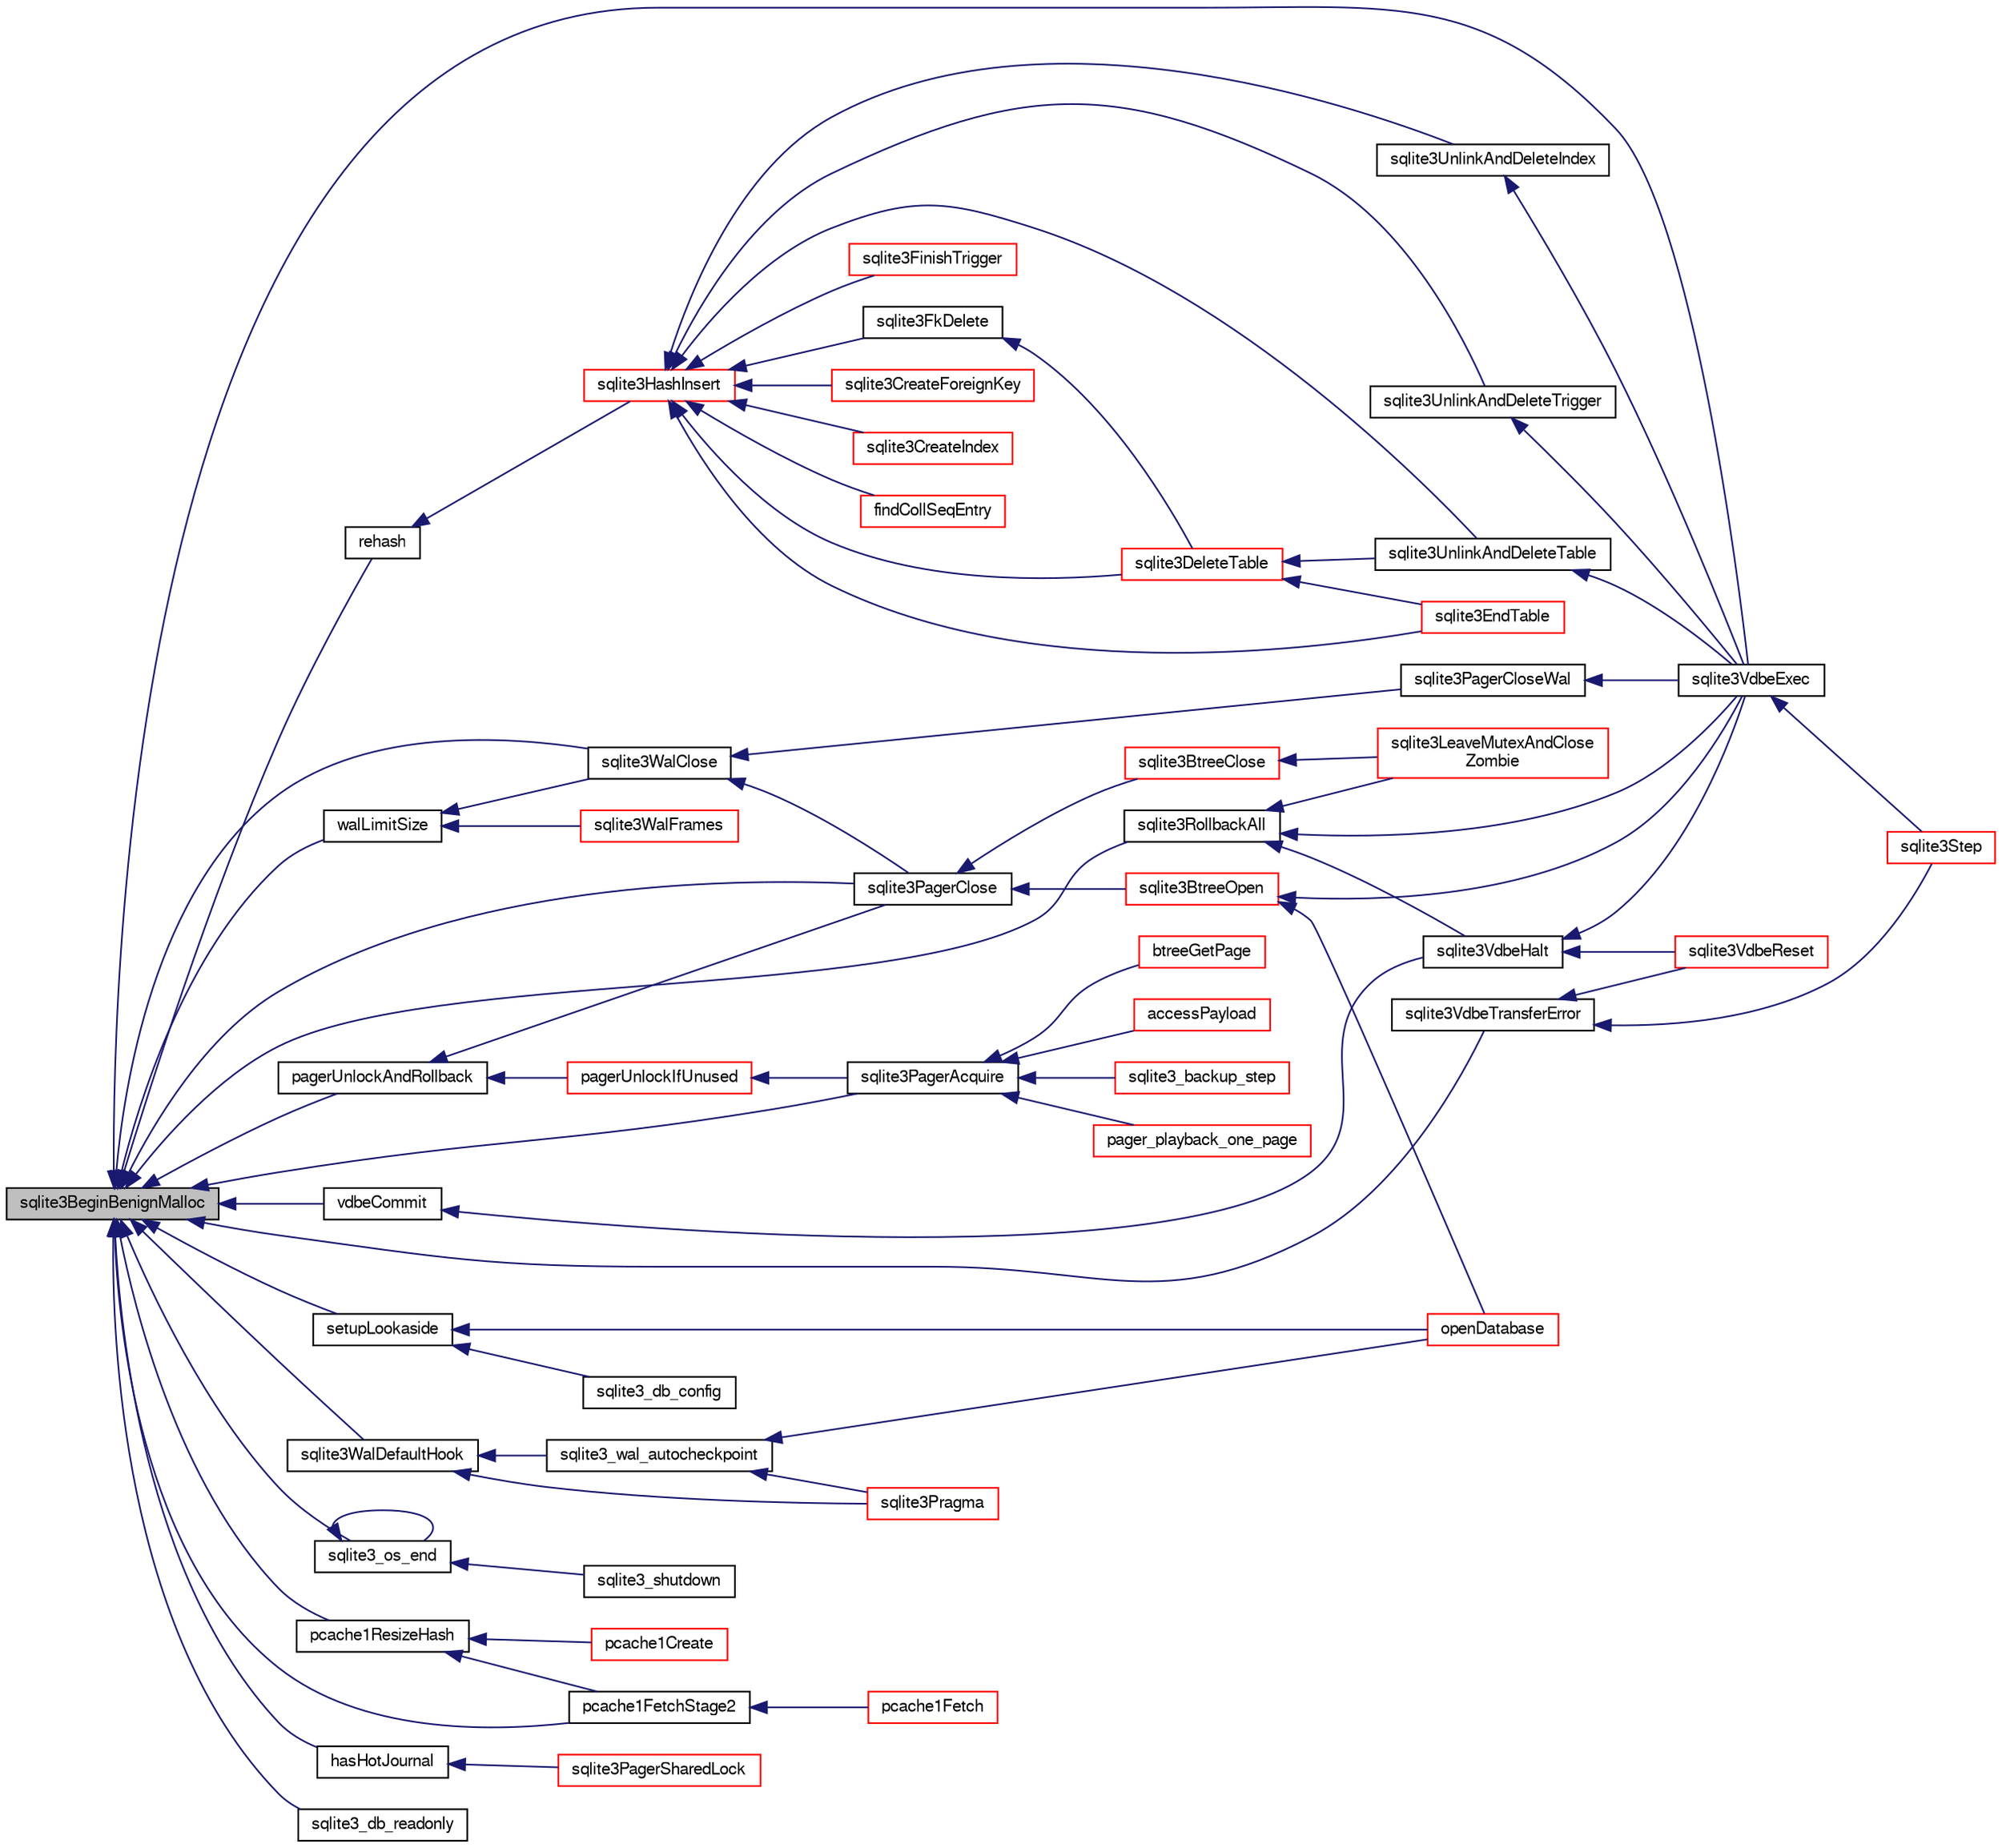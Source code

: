 digraph "sqlite3BeginBenignMalloc"
{
  edge [fontname="FreeSans",fontsize="10",labelfontname="FreeSans",labelfontsize="10"];
  node [fontname="FreeSans",fontsize="10",shape=record];
  rankdir="LR";
  Node428298 [label="sqlite3BeginBenignMalloc",height=0.2,width=0.4,color="black", fillcolor="grey75", style="filled", fontcolor="black"];
  Node428298 -> Node428299 [dir="back",color="midnightblue",fontsize="10",style="solid",fontname="FreeSans"];
  Node428299 [label="rehash",height=0.2,width=0.4,color="black", fillcolor="white", style="filled",URL="$sqlite3_8c.html#a4851529638f6c7af16239ee6e2dcc628"];
  Node428299 -> Node428300 [dir="back",color="midnightblue",fontsize="10",style="solid",fontname="FreeSans"];
  Node428300 [label="sqlite3HashInsert",height=0.2,width=0.4,color="red", fillcolor="white", style="filled",URL="$sqlite3_8c.html#aebbc6c13b3c139d5f3463938f441da3d"];
  Node428300 -> Node428301 [dir="back",color="midnightblue",fontsize="10",style="solid",fontname="FreeSans"];
  Node428301 [label="sqlite3UnlinkAndDeleteIndex",height=0.2,width=0.4,color="black", fillcolor="white", style="filled",URL="$sqlite3_8c.html#a889f2dcb438c56db37a6d61e9f25e244"];
  Node428301 -> Node428302 [dir="back",color="midnightblue",fontsize="10",style="solid",fontname="FreeSans"];
  Node428302 [label="sqlite3VdbeExec",height=0.2,width=0.4,color="black", fillcolor="white", style="filled",URL="$sqlite3_8c.html#a8ce40a614bdc56719c4d642b1e4dfb21"];
  Node428302 -> Node428303 [dir="back",color="midnightblue",fontsize="10",style="solid",fontname="FreeSans"];
  Node428303 [label="sqlite3Step",height=0.2,width=0.4,color="red", fillcolor="white", style="filled",URL="$sqlite3_8c.html#a3f2872e873e2758a4beedad1d5113554"];
  Node428300 -> Node428430 [dir="back",color="midnightblue",fontsize="10",style="solid",fontname="FreeSans"];
  Node428430 [label="sqlite3DeleteTable",height=0.2,width=0.4,color="red", fillcolor="white", style="filled",URL="$sqlite3_8c.html#a7fd3d507375a381a3807f92735318973"];
  Node428430 -> Node428432 [dir="back",color="midnightblue",fontsize="10",style="solid",fontname="FreeSans"];
  Node428432 [label="sqlite3UnlinkAndDeleteTable",height=0.2,width=0.4,color="black", fillcolor="white", style="filled",URL="$sqlite3_8c.html#a9733677716a49de464f86fff164e9a1b"];
  Node428432 -> Node428302 [dir="back",color="midnightblue",fontsize="10",style="solid",fontname="FreeSans"];
  Node428430 -> Node428344 [dir="back",color="midnightblue",fontsize="10",style="solid",fontname="FreeSans"];
  Node428344 [label="sqlite3EndTable",height=0.2,width=0.4,color="red", fillcolor="white", style="filled",URL="$sqlite3_8c.html#a7b5f2c66c0f0b6f819d970ca389768b0"];
  Node428300 -> Node428432 [dir="back",color="midnightblue",fontsize="10",style="solid",fontname="FreeSans"];
  Node428300 -> Node428344 [dir="back",color="midnightblue",fontsize="10",style="solid",fontname="FreeSans"];
  Node428300 -> Node428462 [dir="back",color="midnightblue",fontsize="10",style="solid",fontname="FreeSans"];
  Node428462 [label="sqlite3CreateForeignKey",height=0.2,width=0.4,color="red", fillcolor="white", style="filled",URL="$sqlite3_8c.html#a60425130ff4f583e63d3540525d3cd3a"];
  Node428300 -> Node428341 [dir="back",color="midnightblue",fontsize="10",style="solid",fontname="FreeSans"];
  Node428341 [label="sqlite3CreateIndex",height=0.2,width=0.4,color="red", fillcolor="white", style="filled",URL="$sqlite3_8c.html#a8dbe5e590ab6c58a8c45f34f7c81e825"];
  Node428300 -> Node428562 [dir="back",color="midnightblue",fontsize="10",style="solid",fontname="FreeSans"];
  Node428562 [label="findCollSeqEntry",height=0.2,width=0.4,color="red", fillcolor="white", style="filled",URL="$sqlite3_8c.html#aaf9ae07c81dca508e137b5880e94aa98"];
  Node428300 -> Node428504 [dir="back",color="midnightblue",fontsize="10",style="solid",fontname="FreeSans"];
  Node428504 [label="sqlite3FkDelete",height=0.2,width=0.4,color="black", fillcolor="white", style="filled",URL="$sqlite3_8c.html#a59a33da6c4e11d3f99b15eafdc01f013"];
  Node428504 -> Node428430 [dir="back",color="midnightblue",fontsize="10",style="solid",fontname="FreeSans"];
  Node428300 -> Node428478 [dir="back",color="midnightblue",fontsize="10",style="solid",fontname="FreeSans"];
  Node428478 [label="sqlite3FinishTrigger",height=0.2,width=0.4,color="red", fillcolor="white", style="filled",URL="$sqlite3_8c.html#a15231afa0ac739363aee4cdb88380886"];
  Node428300 -> Node428542 [dir="back",color="midnightblue",fontsize="10",style="solid",fontname="FreeSans"];
  Node428542 [label="sqlite3UnlinkAndDeleteTrigger",height=0.2,width=0.4,color="black", fillcolor="white", style="filled",URL="$sqlite3_8c.html#aa779646f1e1667b589b01dd8b494a53c"];
  Node428542 -> Node428302 [dir="back",color="midnightblue",fontsize="10",style="solid",fontname="FreeSans"];
  Node428298 -> Node428609 [dir="back",color="midnightblue",fontsize="10",style="solid",fontname="FreeSans"];
  Node428609 [label="sqlite3_os_end",height=0.2,width=0.4,color="black", fillcolor="white", style="filled",URL="$sqlite3_8h.html#a2288c95881ecca13d994e42b6a958906"];
  Node428609 -> Node428609 [dir="back",color="midnightblue",fontsize="10",style="solid",fontname="FreeSans"];
  Node428609 -> Node428610 [dir="back",color="midnightblue",fontsize="10",style="solid",fontname="FreeSans"];
  Node428610 [label="sqlite3_shutdown",height=0.2,width=0.4,color="black", fillcolor="white", style="filled",URL="$sqlite3_8h.html#aeaf9947fe863ba3d3aca061475e3af2e"];
  Node428298 -> Node428611 [dir="back",color="midnightblue",fontsize="10",style="solid",fontname="FreeSans"];
  Node428611 [label="pcache1ResizeHash",height=0.2,width=0.4,color="black", fillcolor="white", style="filled",URL="$sqlite3_8c.html#a7795922581c79a689c6e954dad69c037"];
  Node428611 -> Node428612 [dir="back",color="midnightblue",fontsize="10",style="solid",fontname="FreeSans"];
  Node428612 [label="pcache1Create",height=0.2,width=0.4,color="red", fillcolor="white", style="filled",URL="$sqlite3_8c.html#a44cfeb7ecaf2b6aa54934d3deaee8919"];
  Node428611 -> Node428775 [dir="back",color="midnightblue",fontsize="10",style="solid",fontname="FreeSans"];
  Node428775 [label="pcache1FetchStage2",height=0.2,width=0.4,color="black", fillcolor="white", style="filled",URL="$sqlite3_8c.html#a30a4ee80ec88f9eb4ade1424d99585b5"];
  Node428775 -> Node428776 [dir="back",color="midnightblue",fontsize="10",style="solid",fontname="FreeSans"];
  Node428776 [label="pcache1Fetch",height=0.2,width=0.4,color="red", fillcolor="white", style="filled",URL="$sqlite3_8c.html#a745bc37e2a945b10e6b23a6fe6c35411"];
  Node428298 -> Node428775 [dir="back",color="midnightblue",fontsize="10",style="solid",fontname="FreeSans"];
  Node428298 -> Node428708 [dir="back",color="midnightblue",fontsize="10",style="solid",fontname="FreeSans"];
  Node428708 [label="pagerUnlockAndRollback",height=0.2,width=0.4,color="black", fillcolor="white", style="filled",URL="$sqlite3_8c.html#a02d96b7bf62c3b13ba905d168914518c"];
  Node428708 -> Node428709 [dir="back",color="midnightblue",fontsize="10",style="solid",fontname="FreeSans"];
  Node428709 [label="sqlite3PagerClose",height=0.2,width=0.4,color="black", fillcolor="white", style="filled",URL="$sqlite3_8c.html#af94b1f96b60689fd09422cce2c85f53f"];
  Node428709 -> Node428628 [dir="back",color="midnightblue",fontsize="10",style="solid",fontname="FreeSans"];
  Node428628 [label="sqlite3BtreeOpen",height=0.2,width=0.4,color="red", fillcolor="white", style="filled",URL="$sqlite3_8c.html#a13dcb44dc34af6ce9d38de9c5aa975f9"];
  Node428628 -> Node428302 [dir="back",color="midnightblue",fontsize="10",style="solid",fontname="FreeSans"];
  Node428628 -> Node428536 [dir="back",color="midnightblue",fontsize="10",style="solid",fontname="FreeSans"];
  Node428536 [label="openDatabase",height=0.2,width=0.4,color="red", fillcolor="white", style="filled",URL="$sqlite3_8c.html#a6a9c3bc3a64234e863413f41db473758"];
  Node428709 -> Node428683 [dir="back",color="midnightblue",fontsize="10",style="solid",fontname="FreeSans"];
  Node428683 [label="sqlite3BtreeClose",height=0.2,width=0.4,color="red", fillcolor="white", style="filled",URL="$sqlite3_8c.html#a729b65009b66a99200496b09c124df01"];
  Node428683 -> Node428530 [dir="back",color="midnightblue",fontsize="10",style="solid",fontname="FreeSans"];
  Node428530 [label="sqlite3LeaveMutexAndClose\lZombie",height=0.2,width=0.4,color="red", fillcolor="white", style="filled",URL="$sqlite3_8c.html#afe3a37c29dcb0fe9fc15fe07a3976f59"];
  Node428708 -> Node428710 [dir="back",color="midnightblue",fontsize="10",style="solid",fontname="FreeSans"];
  Node428710 [label="pagerUnlockIfUnused",height=0.2,width=0.4,color="red", fillcolor="white", style="filled",URL="$sqlite3_8c.html#abf547f4276efb6f10262f7fde1e4d065"];
  Node428710 -> Node428711 [dir="back",color="midnightblue",fontsize="10",style="solid",fontname="FreeSans"];
  Node428711 [label="sqlite3PagerAcquire",height=0.2,width=0.4,color="black", fillcolor="white", style="filled",URL="$sqlite3_8c.html#a22a53daafd2bd778cda390312651f994"];
  Node428711 -> Node428702 [dir="back",color="midnightblue",fontsize="10",style="solid",fontname="FreeSans"];
  Node428702 [label="pager_playback_one_page",height=0.2,width=0.4,color="red", fillcolor="white", style="filled",URL="$sqlite3_8c.html#adfca1dee9939482792fe2b4ed982d00e"];
  Node428711 -> Node428712 [dir="back",color="midnightblue",fontsize="10",style="solid",fontname="FreeSans"];
  Node428712 [label="btreeGetPage",height=0.2,width=0.4,color="red", fillcolor="white", style="filled",URL="$sqlite3_8c.html#ac59679e30ceb0190614fbd19a7feb6de"];
  Node428711 -> Node428677 [dir="back",color="midnightblue",fontsize="10",style="solid",fontname="FreeSans"];
  Node428677 [label="accessPayload",height=0.2,width=0.4,color="red", fillcolor="white", style="filled",URL="$sqlite3_8c.html#acf70e6d3cb6afd54d677b3dffb6959d2"];
  Node428711 -> Node428514 [dir="back",color="midnightblue",fontsize="10",style="solid",fontname="FreeSans"];
  Node428514 [label="sqlite3_backup_step",height=0.2,width=0.4,color="red", fillcolor="white", style="filled",URL="$sqlite3_8h.html#a1699b75e98d082eebc465a9e64c35269"];
  Node428298 -> Node428709 [dir="back",color="midnightblue",fontsize="10",style="solid",fontname="FreeSans"];
  Node428298 -> Node428777 [dir="back",color="midnightblue",fontsize="10",style="solid",fontname="FreeSans"];
  Node428777 [label="hasHotJournal",height=0.2,width=0.4,color="black", fillcolor="white", style="filled",URL="$sqlite3_8c.html#a875dc699b7a0e8ab6ba19170e5096d5e"];
  Node428777 -> Node428704 [dir="back",color="midnightblue",fontsize="10",style="solid",fontname="FreeSans"];
  Node428704 [label="sqlite3PagerSharedLock",height=0.2,width=0.4,color="red", fillcolor="white", style="filled",URL="$sqlite3_8c.html#a58c197b629fb6eaacf96c7add57c70df"];
  Node428298 -> Node428711 [dir="back",color="midnightblue",fontsize="10",style="solid",fontname="FreeSans"];
  Node428298 -> Node428778 [dir="back",color="midnightblue",fontsize="10",style="solid",fontname="FreeSans"];
  Node428778 [label="walLimitSize",height=0.2,width=0.4,color="black", fillcolor="white", style="filled",URL="$sqlite3_8c.html#a7d814227c8fb4a3441c42e9f2fdade3b"];
  Node428778 -> Node428779 [dir="back",color="midnightblue",fontsize="10",style="solid",fontname="FreeSans"];
  Node428779 [label="sqlite3WalClose",height=0.2,width=0.4,color="black", fillcolor="white", style="filled",URL="$sqlite3_8c.html#abfd7d36ec6ea41ecb2717dd4c6b0571e"];
  Node428779 -> Node428709 [dir="back",color="midnightblue",fontsize="10",style="solid",fontname="FreeSans"];
  Node428779 -> Node428780 [dir="back",color="midnightblue",fontsize="10",style="solid",fontname="FreeSans"];
  Node428780 [label="sqlite3PagerCloseWal",height=0.2,width=0.4,color="black", fillcolor="white", style="filled",URL="$sqlite3_8c.html#ac62d7d3d29214a7cad25fdd88e7c7a74"];
  Node428780 -> Node428302 [dir="back",color="midnightblue",fontsize="10",style="solid",fontname="FreeSans"];
  Node428778 -> Node428754 [dir="back",color="midnightblue",fontsize="10",style="solid",fontname="FreeSans"];
  Node428754 [label="sqlite3WalFrames",height=0.2,width=0.4,color="red", fillcolor="white", style="filled",URL="$sqlite3_8c.html#af9606aac275558d3b96c83b2bff2d717"];
  Node428298 -> Node428779 [dir="back",color="midnightblue",fontsize="10",style="solid",fontname="FreeSans"];
  Node428298 -> Node428637 [dir="back",color="midnightblue",fontsize="10",style="solid",fontname="FreeSans"];
  Node428637 [label="vdbeCommit",height=0.2,width=0.4,color="black", fillcolor="white", style="filled",URL="$sqlite3_8c.html#a5d7f1e0625451b987728f600cfe1b92d"];
  Node428637 -> Node428520 [dir="back",color="midnightblue",fontsize="10",style="solid",fontname="FreeSans"];
  Node428520 [label="sqlite3VdbeHalt",height=0.2,width=0.4,color="black", fillcolor="white", style="filled",URL="$sqlite3_8c.html#a8d1d99703d999190fbc35ecc981cb709"];
  Node428520 -> Node428521 [dir="back",color="midnightblue",fontsize="10",style="solid",fontname="FreeSans"];
  Node428521 [label="sqlite3VdbeReset",height=0.2,width=0.4,color="red", fillcolor="white", style="filled",URL="$sqlite3_8c.html#a315a913742f7267f90d46d41446353b1"];
  Node428520 -> Node428302 [dir="back",color="midnightblue",fontsize="10",style="solid",fontname="FreeSans"];
  Node428298 -> Node428781 [dir="back",color="midnightblue",fontsize="10",style="solid",fontname="FreeSans"];
  Node428781 [label="sqlite3VdbeTransferError",height=0.2,width=0.4,color="black", fillcolor="white", style="filled",URL="$sqlite3_8c.html#aaf4a567b51602bb6d7bb150e6c72de69"];
  Node428781 -> Node428521 [dir="back",color="midnightblue",fontsize="10",style="solid",fontname="FreeSans"];
  Node428781 -> Node428303 [dir="back",color="midnightblue",fontsize="10",style="solid",fontname="FreeSans"];
  Node428298 -> Node428302 [dir="back",color="midnightblue",fontsize="10",style="solid",fontname="FreeSans"];
  Node428298 -> Node428782 [dir="back",color="midnightblue",fontsize="10",style="solid",fontname="FreeSans"];
  Node428782 [label="setupLookaside",height=0.2,width=0.4,color="black", fillcolor="white", style="filled",URL="$sqlite3_8c.html#a83e30e8059c0e1a0537a569a91ce81e5"];
  Node428782 -> Node428783 [dir="back",color="midnightblue",fontsize="10",style="solid",fontname="FreeSans"];
  Node428783 [label="sqlite3_db_config",height=0.2,width=0.4,color="black", fillcolor="white", style="filled",URL="$sqlite3_8h.html#a35895f9b53f6cc7a4e72c3f8905e6edd"];
  Node428782 -> Node428536 [dir="back",color="midnightblue",fontsize="10",style="solid",fontname="FreeSans"];
  Node428298 -> Node428519 [dir="back",color="midnightblue",fontsize="10",style="solid",fontname="FreeSans"];
  Node428519 [label="sqlite3RollbackAll",height=0.2,width=0.4,color="black", fillcolor="white", style="filled",URL="$sqlite3_8c.html#ad902dd388d73208539f557962e3fe6bb"];
  Node428519 -> Node428520 [dir="back",color="midnightblue",fontsize="10",style="solid",fontname="FreeSans"];
  Node428519 -> Node428302 [dir="back",color="midnightblue",fontsize="10",style="solid",fontname="FreeSans"];
  Node428519 -> Node428530 [dir="back",color="midnightblue",fontsize="10",style="solid",fontname="FreeSans"];
  Node428298 -> Node428784 [dir="back",color="midnightblue",fontsize="10",style="solid",fontname="FreeSans"];
  Node428784 [label="sqlite3WalDefaultHook",height=0.2,width=0.4,color="black", fillcolor="white", style="filled",URL="$sqlite3_8c.html#a4a9ed7c3fcab46b3d82eb79ede8c4f77"];
  Node428784 -> Node428380 [dir="back",color="midnightblue",fontsize="10",style="solid",fontname="FreeSans"];
  Node428380 [label="sqlite3Pragma",height=0.2,width=0.4,color="red", fillcolor="white", style="filled",URL="$sqlite3_8c.html#a111391370f58f8e6a6eca51fd34d62ed"];
  Node428784 -> Node428785 [dir="back",color="midnightblue",fontsize="10",style="solid",fontname="FreeSans"];
  Node428785 [label="sqlite3_wal_autocheckpoint",height=0.2,width=0.4,color="black", fillcolor="white", style="filled",URL="$sqlite3_8h.html#acdc3742b48372dce0e839ce0f89747be"];
  Node428785 -> Node428380 [dir="back",color="midnightblue",fontsize="10",style="solid",fontname="FreeSans"];
  Node428785 -> Node428536 [dir="back",color="midnightblue",fontsize="10",style="solid",fontname="FreeSans"];
  Node428298 -> Node428786 [dir="back",color="midnightblue",fontsize="10",style="solid",fontname="FreeSans"];
  Node428786 [label="sqlite3_db_readonly",height=0.2,width=0.4,color="black", fillcolor="white", style="filled",URL="$sqlite3_8h.html#a96c378e7022e7a8a375e23f7fc662cdd"];
}
